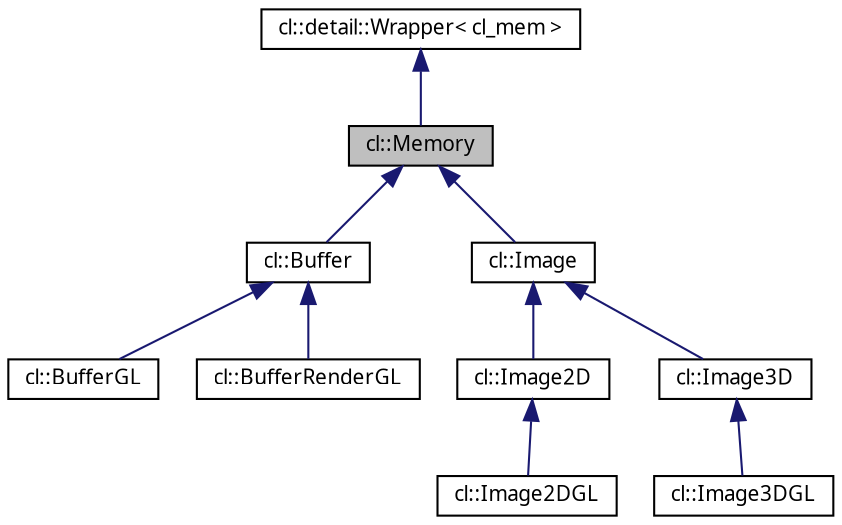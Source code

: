 digraph G
{
  edge [fontname="FreeSans.ttf",fontsize="10",labelfontname="FreeSans.ttf",labelfontsize="10"];
  node [fontname="FreeSans.ttf",fontsize="10",shape=record];
  Node1 [label="cl::Memory",height=0.2,width=0.4,color="black", fillcolor="grey75", style="filled" fontcolor="black"];
  Node2 -> Node1 [dir=back,color="midnightblue",fontsize="10",style="solid",fontname="FreeSans.ttf"];
  Node2 [label="cl::detail::Wrapper\< cl_mem \>",height=0.2,width=0.4,color="black", fillcolor="white", style="filled",URL="$classcl_1_1detail_1_1_wrapper.html"];
  Node1 -> Node3 [dir=back,color="midnightblue",fontsize="10",style="solid",fontname="FreeSans.ttf"];
  Node3 [label="cl::Buffer",height=0.2,width=0.4,color="black", fillcolor="white", style="filled",URL="$classcl_1_1_buffer.html",tooltip="Memory buffer interface."];
  Node3 -> Node4 [dir=back,color="midnightblue",fontsize="10",style="solid",fontname="FreeSans.ttf"];
  Node4 [label="cl::BufferGL",height=0.2,width=0.4,color="black", fillcolor="white", style="filled",URL="$classcl_1_1_buffer_g_l.html",tooltip="Memory buffer interface for GL interop."];
  Node3 -> Node5 [dir=back,color="midnightblue",fontsize="10",style="solid",fontname="FreeSans.ttf"];
  Node5 [label="cl::BufferRenderGL",height=0.2,width=0.4,color="black", fillcolor="white", style="filled",URL="$classcl_1_1_buffer_render_g_l.html",tooltip="Memory buffer interface for GL interop with renderbuffer."];
  Node1 -> Node6 [dir=back,color="midnightblue",fontsize="10",style="solid",fontname="FreeSans.ttf"];
  Node6 [label="cl::Image",height=0.2,width=0.4,color="black", fillcolor="white", style="filled",URL="$classcl_1_1_image.html",tooltip="Base class interface for all images."];
  Node6 -> Node7 [dir=back,color="midnightblue",fontsize="10",style="solid",fontname="FreeSans.ttf"];
  Node7 [label="cl::Image2D",height=0.2,width=0.4,color="black", fillcolor="white", style="filled",URL="$classcl_1_1_image2_d.html",tooltip="Image interface for 2D images."];
  Node7 -> Node8 [dir=back,color="midnightblue",fontsize="10",style="solid",fontname="FreeSans.ttf"];
  Node8 [label="cl::Image2DGL",height=0.2,width=0.4,color="black", fillcolor="white", style="filled",URL="$classcl_1_1_image2_d_g_l.html",tooltip="2D image interface for GL interop."];
  Node6 -> Node9 [dir=back,color="midnightblue",fontsize="10",style="solid",fontname="FreeSans.ttf"];
  Node9 [label="cl::Image3D",height=0.2,width=0.4,color="black", fillcolor="white", style="filled",URL="$classcl_1_1_image3_d.html",tooltip="Image interface for 3D images."];
  Node9 -> Node10 [dir=back,color="midnightblue",fontsize="10",style="solid",fontname="FreeSans.ttf"];
  Node10 [label="cl::Image3DGL",height=0.2,width=0.4,color="black", fillcolor="white", style="filled",URL="$classcl_1_1_image3_d_g_l.html"];
}
